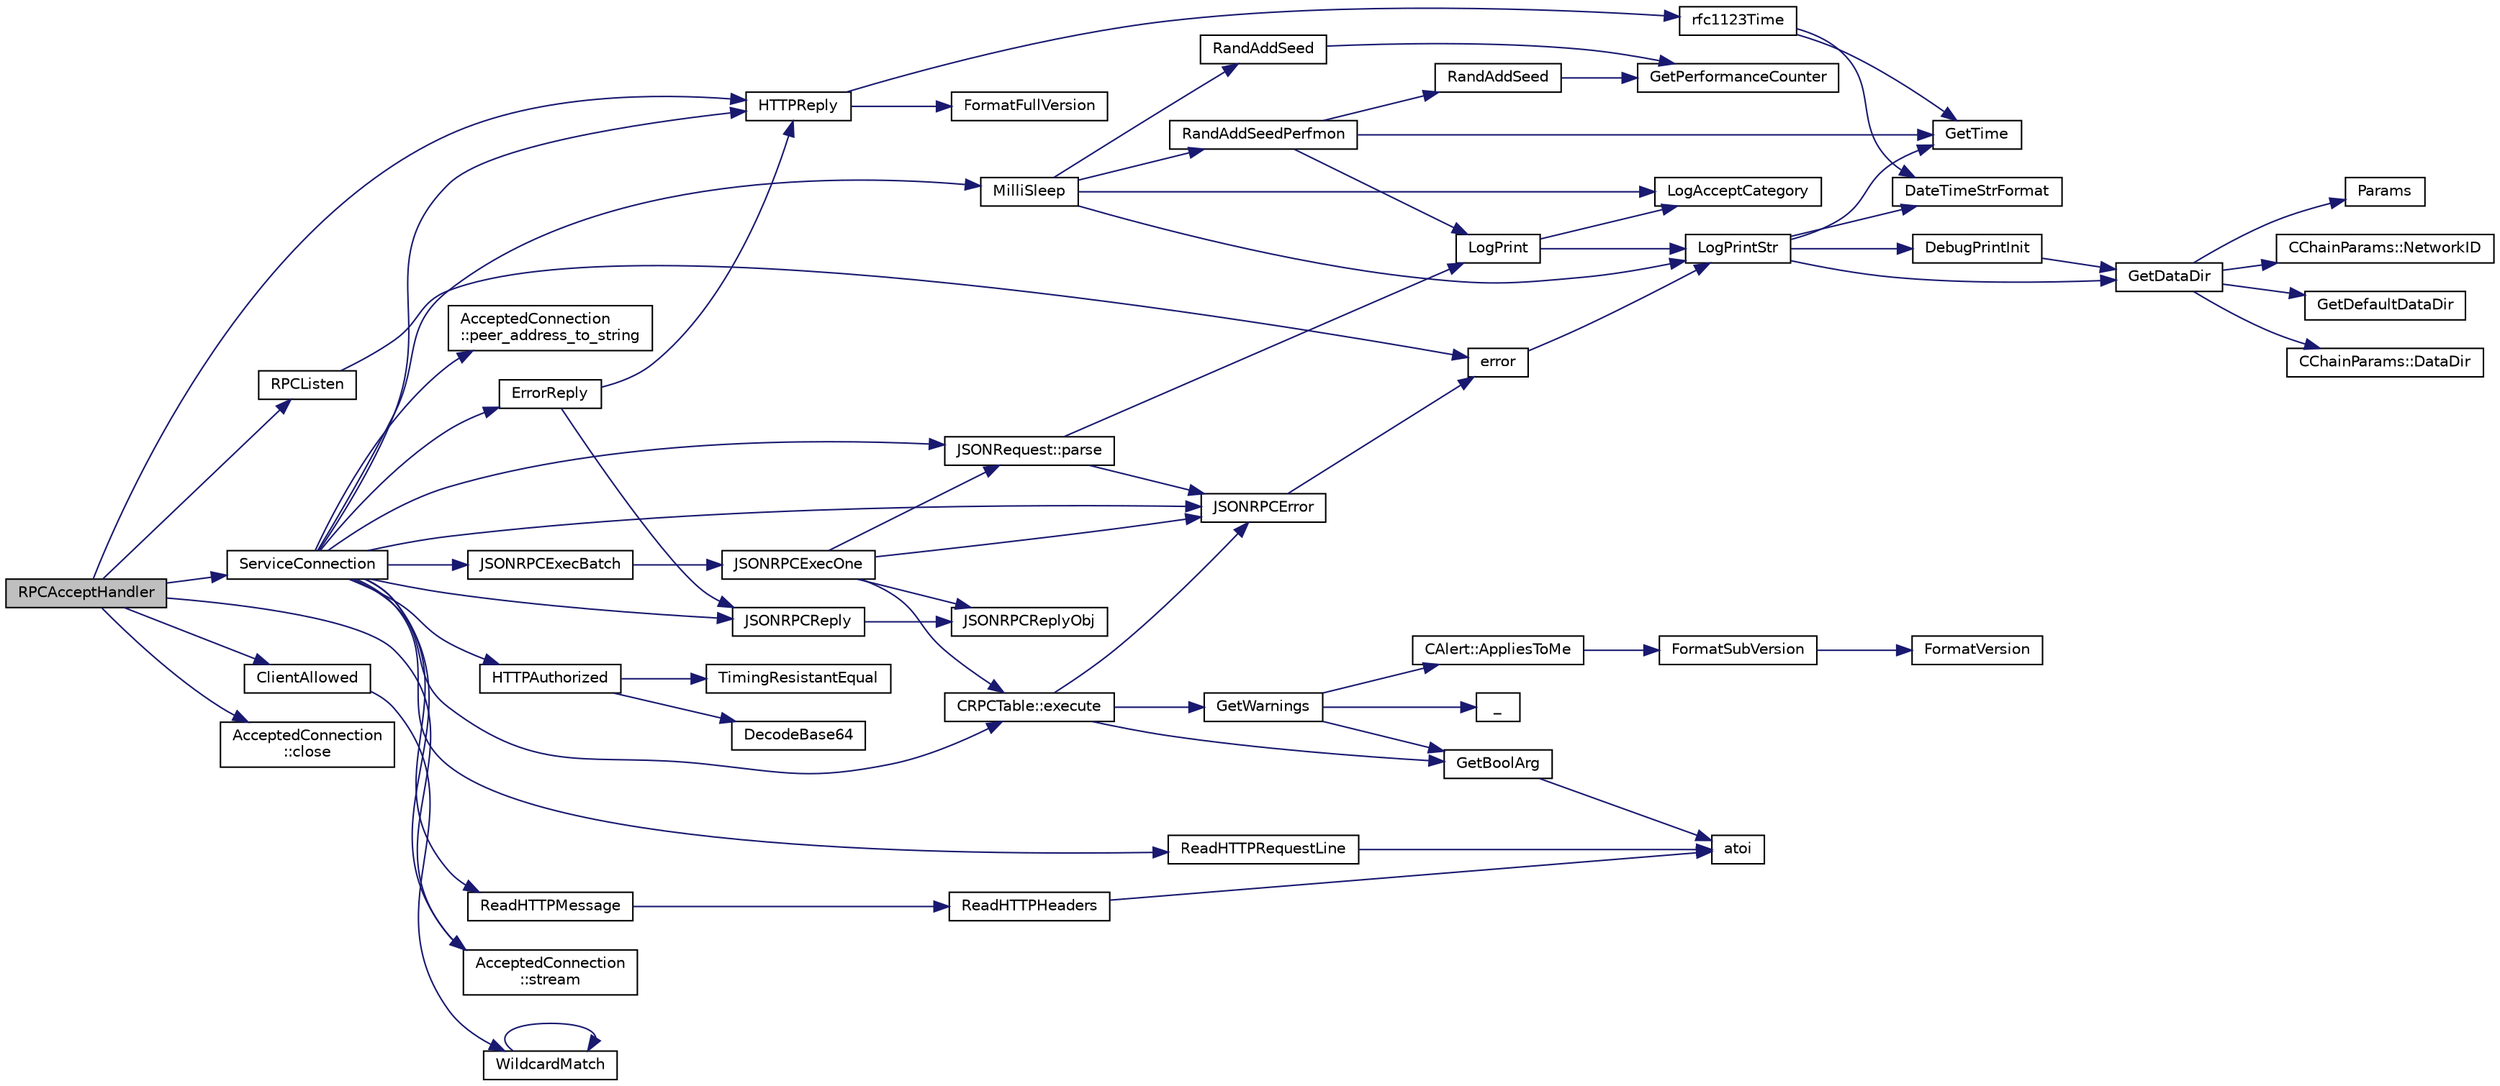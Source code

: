 digraph "RPCAcceptHandler"
{
  edge [fontname="Helvetica",fontsize="10",labelfontname="Helvetica",labelfontsize="10"];
  node [fontname="Helvetica",fontsize="10",shape=record];
  rankdir="LR";
  Node248 [label="RPCAcceptHandler",height=0.2,width=0.4,color="black", fillcolor="grey75", style="filled", fontcolor="black"];
  Node248 -> Node249 [color="midnightblue",fontsize="10",style="solid",fontname="Helvetica"];
  Node249 [label="RPCListen",height=0.2,width=0.4,color="black", fillcolor="white", style="filled",URL="$d6/d76/rpcserver_8cpp.html#aeeacbba516a7d8bbeba092fb07081b60",tooltip="Sets up I/O resources to accept and handle a new connection. "];
  Node249 -> Node250 [color="midnightblue",fontsize="10",style="solid",fontname="Helvetica"];
  Node250 [label="error",height=0.2,width=0.4,color="black", fillcolor="white", style="filled",URL="$d8/d3c/util_8h.html#af8985880cf4ef26df0a5aa2ffcb76662"];
  Node250 -> Node251 [color="midnightblue",fontsize="10",style="solid",fontname="Helvetica"];
  Node251 [label="LogPrintStr",height=0.2,width=0.4,color="black", fillcolor="white", style="filled",URL="$d8/d3c/util_8h.html#afd4c3002b2797c0560adddb6af3ca1da"];
  Node251 -> Node252 [color="midnightblue",fontsize="10",style="solid",fontname="Helvetica"];
  Node252 [label="DebugPrintInit",height=0.2,width=0.4,color="black", fillcolor="white", style="filled",URL="$df/d2d/util_8cpp.html#a751ff5f21d880737811136b5e0bcea12"];
  Node252 -> Node253 [color="midnightblue",fontsize="10",style="solid",fontname="Helvetica"];
  Node253 [label="GetDataDir",height=0.2,width=0.4,color="black", fillcolor="white", style="filled",URL="$df/d2d/util_8cpp.html#ab83866a054745d4b30a3948a1b44beba"];
  Node253 -> Node254 [color="midnightblue",fontsize="10",style="solid",fontname="Helvetica"];
  Node254 [label="Params",height=0.2,width=0.4,color="black", fillcolor="white", style="filled",URL="$df/dbf/chainparams_8cpp.html#ace5c5b706d71a324a417dd2db394fd4a",tooltip="Return the currently selected parameters. "];
  Node253 -> Node255 [color="midnightblue",fontsize="10",style="solid",fontname="Helvetica"];
  Node255 [label="CChainParams::NetworkID",height=0.2,width=0.4,color="black", fillcolor="white", style="filled",URL="$d1/d4f/class_c_chain_params.html#a90dc493ec0c0325c98c3ac06eb99862b"];
  Node253 -> Node256 [color="midnightblue",fontsize="10",style="solid",fontname="Helvetica"];
  Node256 [label="GetDefaultDataDir",height=0.2,width=0.4,color="black", fillcolor="white", style="filled",URL="$df/d2d/util_8cpp.html#ab272995de020a3bcbf743be630e485c6"];
  Node253 -> Node257 [color="midnightblue",fontsize="10",style="solid",fontname="Helvetica"];
  Node257 [label="CChainParams::DataDir",height=0.2,width=0.4,color="black", fillcolor="white", style="filled",URL="$d1/d4f/class_c_chain_params.html#a959488b5d8e6fe62857940b831d73a78"];
  Node251 -> Node253 [color="midnightblue",fontsize="10",style="solid",fontname="Helvetica"];
  Node251 -> Node258 [color="midnightblue",fontsize="10",style="solid",fontname="Helvetica"];
  Node258 [label="DateTimeStrFormat",height=0.2,width=0.4,color="black", fillcolor="white", style="filled",URL="$df/d2d/util_8cpp.html#a749bc6776c8ec72d7c5e4dea56aee415"];
  Node251 -> Node259 [color="midnightblue",fontsize="10",style="solid",fontname="Helvetica"];
  Node259 [label="GetTime",height=0.2,width=0.4,color="black", fillcolor="white", style="filled",URL="$df/d2d/util_8cpp.html#a46fac5fba8ba905b5f9acb364f5d8c6f"];
  Node248 -> Node260 [color="midnightblue",fontsize="10",style="solid",fontname="Helvetica"];
  Node260 [label="ClientAllowed",height=0.2,width=0.4,color="black", fillcolor="white", style="filled",URL="$d6/d76/rpcserver_8cpp.html#a9ec282be04e51f5fde86d5ba98467019"];
  Node260 -> Node261 [color="midnightblue",fontsize="10",style="solid",fontname="Helvetica"];
  Node261 [label="WildcardMatch",height=0.2,width=0.4,color="black", fillcolor="white", style="filled",URL="$df/d2d/util_8cpp.html#a134e5ff2f94e103c1de7b642675546ca"];
  Node261 -> Node261 [color="midnightblue",fontsize="10",style="solid",fontname="Helvetica"];
  Node248 -> Node262 [color="midnightblue",fontsize="10",style="solid",fontname="Helvetica"];
  Node262 [label="AcceptedConnection\l::stream",height=0.2,width=0.4,color="black", fillcolor="white", style="filled",URL="$d5/d78/class_accepted_connection.html#a2072a12e4d8f1b79a67bc86903400a0e"];
  Node248 -> Node263 [color="midnightblue",fontsize="10",style="solid",fontname="Helvetica"];
  Node263 [label="HTTPReply",height=0.2,width=0.4,color="black", fillcolor="white", style="filled",URL="$d2/d30/rpcprotocol_8cpp.html#afa39f57077df4d88ad60373f58d793e1"];
  Node263 -> Node264 [color="midnightblue",fontsize="10",style="solid",fontname="Helvetica"];
  Node264 [label="rfc1123Time",height=0.2,width=0.4,color="black", fillcolor="white", style="filled",URL="$d2/d30/rpcprotocol_8cpp.html#ad5c2a0d44659f8cd91839821b68b5224"];
  Node264 -> Node258 [color="midnightblue",fontsize="10",style="solid",fontname="Helvetica"];
  Node264 -> Node259 [color="midnightblue",fontsize="10",style="solid",fontname="Helvetica"];
  Node263 -> Node265 [color="midnightblue",fontsize="10",style="solid",fontname="Helvetica"];
  Node265 [label="FormatFullVersion",height=0.2,width=0.4,color="black", fillcolor="white", style="filled",URL="$df/d2d/util_8cpp.html#ac2170cca99e9347171fca492ae533d96"];
  Node248 -> Node266 [color="midnightblue",fontsize="10",style="solid",fontname="Helvetica"];
  Node266 [label="ServiceConnection",height=0.2,width=0.4,color="black", fillcolor="white", style="filled",URL="$d6/d76/rpcserver_8cpp.html#adda5af922ba2f27c9f6219394d3c4f4c"];
  Node266 -> Node267 [color="midnightblue",fontsize="10",style="solid",fontname="Helvetica"];
  Node267 [label="ReadHTTPRequestLine",height=0.2,width=0.4,color="black", fillcolor="white", style="filled",URL="$d2/d30/rpcprotocol_8cpp.html#add578b3fb095706a7a78d265fa97d8d0"];
  Node267 -> Node268 [color="midnightblue",fontsize="10",style="solid",fontname="Helvetica"];
  Node268 [label="atoi",height=0.2,width=0.4,color="black", fillcolor="white", style="filled",URL="$d8/d3c/util_8h.html#aa5ce96ec36f4413f820cec9c1831c070"];
  Node266 -> Node262 [color="midnightblue",fontsize="10",style="solid",fontname="Helvetica"];
  Node266 -> Node269 [color="midnightblue",fontsize="10",style="solid",fontname="Helvetica"];
  Node269 [label="ReadHTTPMessage",height=0.2,width=0.4,color="black", fillcolor="white", style="filled",URL="$d2/d30/rpcprotocol_8cpp.html#a04ef20cccddfd1505806982c3c232325"];
  Node269 -> Node270 [color="midnightblue",fontsize="10",style="solid",fontname="Helvetica"];
  Node270 [label="ReadHTTPHeaders",height=0.2,width=0.4,color="black", fillcolor="white", style="filled",URL="$d2/d30/rpcprotocol_8cpp.html#adfa1ef30dd1e00dcbecff15e1161e369"];
  Node270 -> Node268 [color="midnightblue",fontsize="10",style="solid",fontname="Helvetica"];
  Node266 -> Node263 [color="midnightblue",fontsize="10",style="solid",fontname="Helvetica"];
  Node266 -> Node271 [color="midnightblue",fontsize="10",style="solid",fontname="Helvetica"];
  Node271 [label="HTTPAuthorized",height=0.2,width=0.4,color="black", fillcolor="white", style="filled",URL="$d6/d76/rpcserver_8cpp.html#ab8fabed74cd2c68e52b1838425da0f0f"];
  Node271 -> Node272 [color="midnightblue",fontsize="10",style="solid",fontname="Helvetica"];
  Node272 [label="DecodeBase64",height=0.2,width=0.4,color="black", fillcolor="white", style="filled",URL="$df/d2d/util_8cpp.html#a224a1ec4dc69c9463abf0e8ae767af0d"];
  Node271 -> Node273 [color="midnightblue",fontsize="10",style="solid",fontname="Helvetica"];
  Node273 [label="TimingResistantEqual",height=0.2,width=0.4,color="black", fillcolor="white", style="filled",URL="$d8/d3c/util_8h.html#a7ddc80f6840eae3277e324aec17c2568",tooltip="Timing-attack-resistant comparison. "];
  Node266 -> Node274 [color="midnightblue",fontsize="10",style="solid",fontname="Helvetica"];
  Node274 [label="AcceptedConnection\l::peer_address_to_string",height=0.2,width=0.4,color="black", fillcolor="white", style="filled",URL="$d5/d78/class_accepted_connection.html#adb2d35d48527a90078833f85249f2a56"];
  Node266 -> Node275 [color="midnightblue",fontsize="10",style="solid",fontname="Helvetica"];
  Node275 [label="MilliSleep",height=0.2,width=0.4,color="black", fillcolor="white", style="filled",URL="$d8/d3c/util_8h.html#ac635182d3e845eda4af4fa5ab31609da"];
  Node275 -> Node276 [color="midnightblue",fontsize="10",style="solid",fontname="Helvetica"];
  Node276 [label="RandAddSeed",height=0.2,width=0.4,color="black", fillcolor="white", style="filled",URL="$d8/d3c/util_8h.html#ab699fbdf803610a4e2060fd87787f7e0"];
  Node276 -> Node277 [color="midnightblue",fontsize="10",style="solid",fontname="Helvetica"];
  Node277 [label="GetPerformanceCounter",height=0.2,width=0.4,color="black", fillcolor="white", style="filled",URL="$d8/d3c/util_8h.html#acd4d9988b9bb3f31fddf72a34b2bc37f"];
  Node275 -> Node278 [color="midnightblue",fontsize="10",style="solid",fontname="Helvetica"];
  Node278 [label="RandAddSeedPerfmon",height=0.2,width=0.4,color="black", fillcolor="white", style="filled",URL="$d8/d3c/util_8h.html#a786af12a87491f8dc24351d93b9833b6"];
  Node278 -> Node279 [color="midnightblue",fontsize="10",style="solid",fontname="Helvetica"];
  Node279 [label="RandAddSeed",height=0.2,width=0.4,color="black", fillcolor="white", style="filled",URL="$df/d2d/util_8cpp.html#ab699fbdf803610a4e2060fd87787f7e0"];
  Node279 -> Node277 [color="midnightblue",fontsize="10",style="solid",fontname="Helvetica"];
  Node278 -> Node259 [color="midnightblue",fontsize="10",style="solid",fontname="Helvetica"];
  Node278 -> Node280 [color="midnightblue",fontsize="10",style="solid",fontname="Helvetica"];
  Node280 [label="LogPrint",height=0.2,width=0.4,color="black", fillcolor="white", style="filled",URL="$d8/d3c/util_8h.html#aab1f837a2366f424bdc996fdf6352171"];
  Node280 -> Node281 [color="midnightblue",fontsize="10",style="solid",fontname="Helvetica"];
  Node281 [label="LogAcceptCategory",height=0.2,width=0.4,color="black", fillcolor="white", style="filled",URL="$d8/d3c/util_8h.html#a343d2a13efe00125f78d25dafb0a8d98"];
  Node280 -> Node251 [color="midnightblue",fontsize="10",style="solid",fontname="Helvetica"];
  Node275 -> Node281 [color="midnightblue",fontsize="10",style="solid",fontname="Helvetica"];
  Node275 -> Node251 [color="midnightblue",fontsize="10",style="solid",fontname="Helvetica"];
  Node266 -> Node282 [color="midnightblue",fontsize="10",style="solid",fontname="Helvetica"];
  Node282 [label="JSONRPCError",height=0.2,width=0.4,color="black", fillcolor="white", style="filled",URL="$d2/d30/rpcprotocol_8cpp.html#a17b1bb111ab339efc951929834766039"];
  Node282 -> Node250 [color="midnightblue",fontsize="10",style="solid",fontname="Helvetica"];
  Node266 -> Node283 [color="midnightblue",fontsize="10",style="solid",fontname="Helvetica"];
  Node283 [label="JSONRequest::parse",height=0.2,width=0.4,color="black", fillcolor="white", style="filled",URL="$d8/d22/class_j_s_o_n_request.html#a5c68b21e7f1bead9fd39f27208446add"];
  Node283 -> Node282 [color="midnightblue",fontsize="10",style="solid",fontname="Helvetica"];
  Node283 -> Node280 [color="midnightblue",fontsize="10",style="solid",fontname="Helvetica"];
  Node266 -> Node284 [color="midnightblue",fontsize="10",style="solid",fontname="Helvetica"];
  Node284 [label="CRPCTable::execute",height=0.2,width=0.4,color="black", fillcolor="white", style="filled",URL="$d2/d6c/class_c_r_p_c_table.html#a18a39759205e739d86a35a1c92243760",tooltip="Execute a method. "];
  Node284 -> Node282 [color="midnightblue",fontsize="10",style="solid",fontname="Helvetica"];
  Node284 -> Node285 [color="midnightblue",fontsize="10",style="solid",fontname="Helvetica"];
  Node285 [label="GetWarnings",height=0.2,width=0.4,color="black", fillcolor="white", style="filled",URL="$df/d0a/main_8cpp.html#a70b1d1b79f1c760e65c960713b87b732"];
  Node285 -> Node286 [color="midnightblue",fontsize="10",style="solid",fontname="Helvetica"];
  Node286 [label="GetBoolArg",height=0.2,width=0.4,color="black", fillcolor="white", style="filled",URL="$df/d2d/util_8cpp.html#a64d956f1dda7f9a80ab5d594532b906d",tooltip="Return boolean argument or default value. "];
  Node286 -> Node268 [color="midnightblue",fontsize="10",style="solid",fontname="Helvetica"];
  Node285 -> Node287 [color="midnightblue",fontsize="10",style="solid",fontname="Helvetica"];
  Node287 [label="_",height=0.2,width=0.4,color="black", fillcolor="white", style="filled",URL="$d9/d6d/ui__interface_8h.html#aad133bb6103b53cebf03fd01e2f11ba1",tooltip="Translation function: Call Translate signal on UI interface, which returns a boost::optional result..."];
  Node285 -> Node288 [color="midnightblue",fontsize="10",style="solid",fontname="Helvetica"];
  Node288 [label="CAlert::AppliesToMe",height=0.2,width=0.4,color="black", fillcolor="white", style="filled",URL="$db/dff/class_c_alert.html#aba79cc9e957446fe93f05cb18f12b24b"];
  Node288 -> Node289 [color="midnightblue",fontsize="10",style="solid",fontname="Helvetica"];
  Node289 [label="FormatSubVersion",height=0.2,width=0.4,color="black", fillcolor="white", style="filled",URL="$df/d2d/util_8cpp.html#a7e6809cdbfc7f83b46f83caea740894d"];
  Node289 -> Node290 [color="midnightblue",fontsize="10",style="solid",fontname="Helvetica"];
  Node290 [label="FormatVersion",height=0.2,width=0.4,color="black", fillcolor="white", style="filled",URL="$df/d2d/util_8cpp.html#a184f6760badcf145f3430cdf6cc5dfa2"];
  Node284 -> Node286 [color="midnightblue",fontsize="10",style="solid",fontname="Helvetica"];
  Node266 -> Node291 [color="midnightblue",fontsize="10",style="solid",fontname="Helvetica"];
  Node291 [label="JSONRPCReply",height=0.2,width=0.4,color="black", fillcolor="white", style="filled",URL="$d2/d30/rpcprotocol_8cpp.html#a091e4839a15f5f6d569a97c709d80374"];
  Node291 -> Node292 [color="midnightblue",fontsize="10",style="solid",fontname="Helvetica"];
  Node292 [label="JSONRPCReplyObj",height=0.2,width=0.4,color="black", fillcolor="white", style="filled",URL="$d2/d30/rpcprotocol_8cpp.html#a48add16ec902386cc873c5cf0b40b2dd"];
  Node266 -> Node293 [color="midnightblue",fontsize="10",style="solid",fontname="Helvetica"];
  Node293 [label="JSONRPCExecBatch",height=0.2,width=0.4,color="black", fillcolor="white", style="filled",URL="$d6/d76/rpcserver_8cpp.html#ad7931d42076c069db94baae77ec7f2fc"];
  Node293 -> Node294 [color="midnightblue",fontsize="10",style="solid",fontname="Helvetica"];
  Node294 [label="JSONRPCExecOne",height=0.2,width=0.4,color="black", fillcolor="white", style="filled",URL="$d6/d76/rpcserver_8cpp.html#aa84f3199884bd0fa01edad0aa99602ef"];
  Node294 -> Node283 [color="midnightblue",fontsize="10",style="solid",fontname="Helvetica"];
  Node294 -> Node284 [color="midnightblue",fontsize="10",style="solid",fontname="Helvetica"];
  Node294 -> Node292 [color="midnightblue",fontsize="10",style="solid",fontname="Helvetica"];
  Node294 -> Node282 [color="midnightblue",fontsize="10",style="solid",fontname="Helvetica"];
  Node266 -> Node295 [color="midnightblue",fontsize="10",style="solid",fontname="Helvetica"];
  Node295 [label="ErrorReply",height=0.2,width=0.4,color="black", fillcolor="white", style="filled",URL="$d6/d76/rpcserver_8cpp.html#a01dbd901fe882171ef907f64ce31db00"];
  Node295 -> Node291 [color="midnightblue",fontsize="10",style="solid",fontname="Helvetica"];
  Node295 -> Node263 [color="midnightblue",fontsize="10",style="solid",fontname="Helvetica"];
  Node248 -> Node296 [color="midnightblue",fontsize="10",style="solid",fontname="Helvetica"];
  Node296 [label="AcceptedConnection\l::close",height=0.2,width=0.4,color="black", fillcolor="white", style="filled",URL="$d5/d78/class_accepted_connection.html#a819d5373c0d62e736fd6e0027daa2893"];
}
